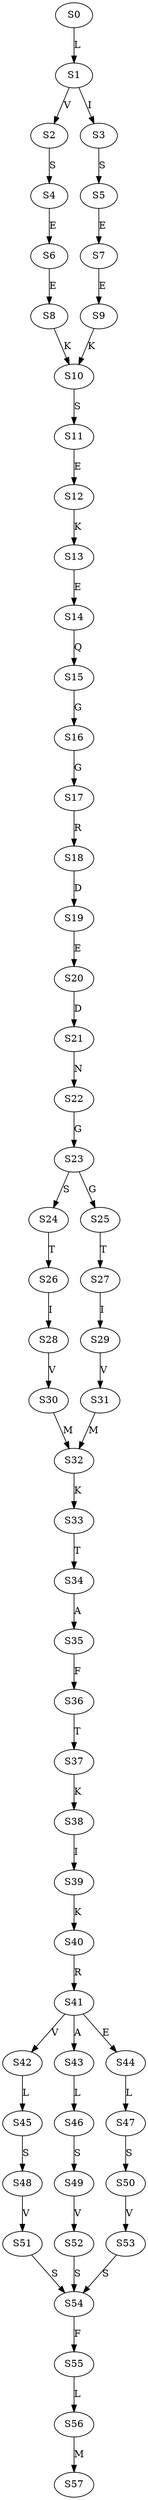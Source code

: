 strict digraph  {
	S0 -> S1 [ label = L ];
	S1 -> S2 [ label = V ];
	S1 -> S3 [ label = I ];
	S2 -> S4 [ label = S ];
	S3 -> S5 [ label = S ];
	S4 -> S6 [ label = E ];
	S5 -> S7 [ label = E ];
	S6 -> S8 [ label = E ];
	S7 -> S9 [ label = E ];
	S8 -> S10 [ label = K ];
	S9 -> S10 [ label = K ];
	S10 -> S11 [ label = S ];
	S11 -> S12 [ label = E ];
	S12 -> S13 [ label = K ];
	S13 -> S14 [ label = E ];
	S14 -> S15 [ label = Q ];
	S15 -> S16 [ label = G ];
	S16 -> S17 [ label = G ];
	S17 -> S18 [ label = R ];
	S18 -> S19 [ label = D ];
	S19 -> S20 [ label = E ];
	S20 -> S21 [ label = D ];
	S21 -> S22 [ label = N ];
	S22 -> S23 [ label = G ];
	S23 -> S24 [ label = S ];
	S23 -> S25 [ label = G ];
	S24 -> S26 [ label = T ];
	S25 -> S27 [ label = T ];
	S26 -> S28 [ label = I ];
	S27 -> S29 [ label = I ];
	S28 -> S30 [ label = V ];
	S29 -> S31 [ label = V ];
	S30 -> S32 [ label = M ];
	S31 -> S32 [ label = M ];
	S32 -> S33 [ label = K ];
	S33 -> S34 [ label = T ];
	S34 -> S35 [ label = A ];
	S35 -> S36 [ label = F ];
	S36 -> S37 [ label = T ];
	S37 -> S38 [ label = K ];
	S38 -> S39 [ label = I ];
	S39 -> S40 [ label = K ];
	S40 -> S41 [ label = R ];
	S41 -> S42 [ label = V ];
	S41 -> S43 [ label = A ];
	S41 -> S44 [ label = E ];
	S42 -> S45 [ label = L ];
	S43 -> S46 [ label = L ];
	S44 -> S47 [ label = L ];
	S45 -> S48 [ label = S ];
	S46 -> S49 [ label = S ];
	S47 -> S50 [ label = S ];
	S48 -> S51 [ label = V ];
	S49 -> S52 [ label = V ];
	S50 -> S53 [ label = V ];
	S51 -> S54 [ label = S ];
	S52 -> S54 [ label = S ];
	S53 -> S54 [ label = S ];
	S54 -> S55 [ label = F ];
	S55 -> S56 [ label = L ];
	S56 -> S57 [ label = M ];
}
